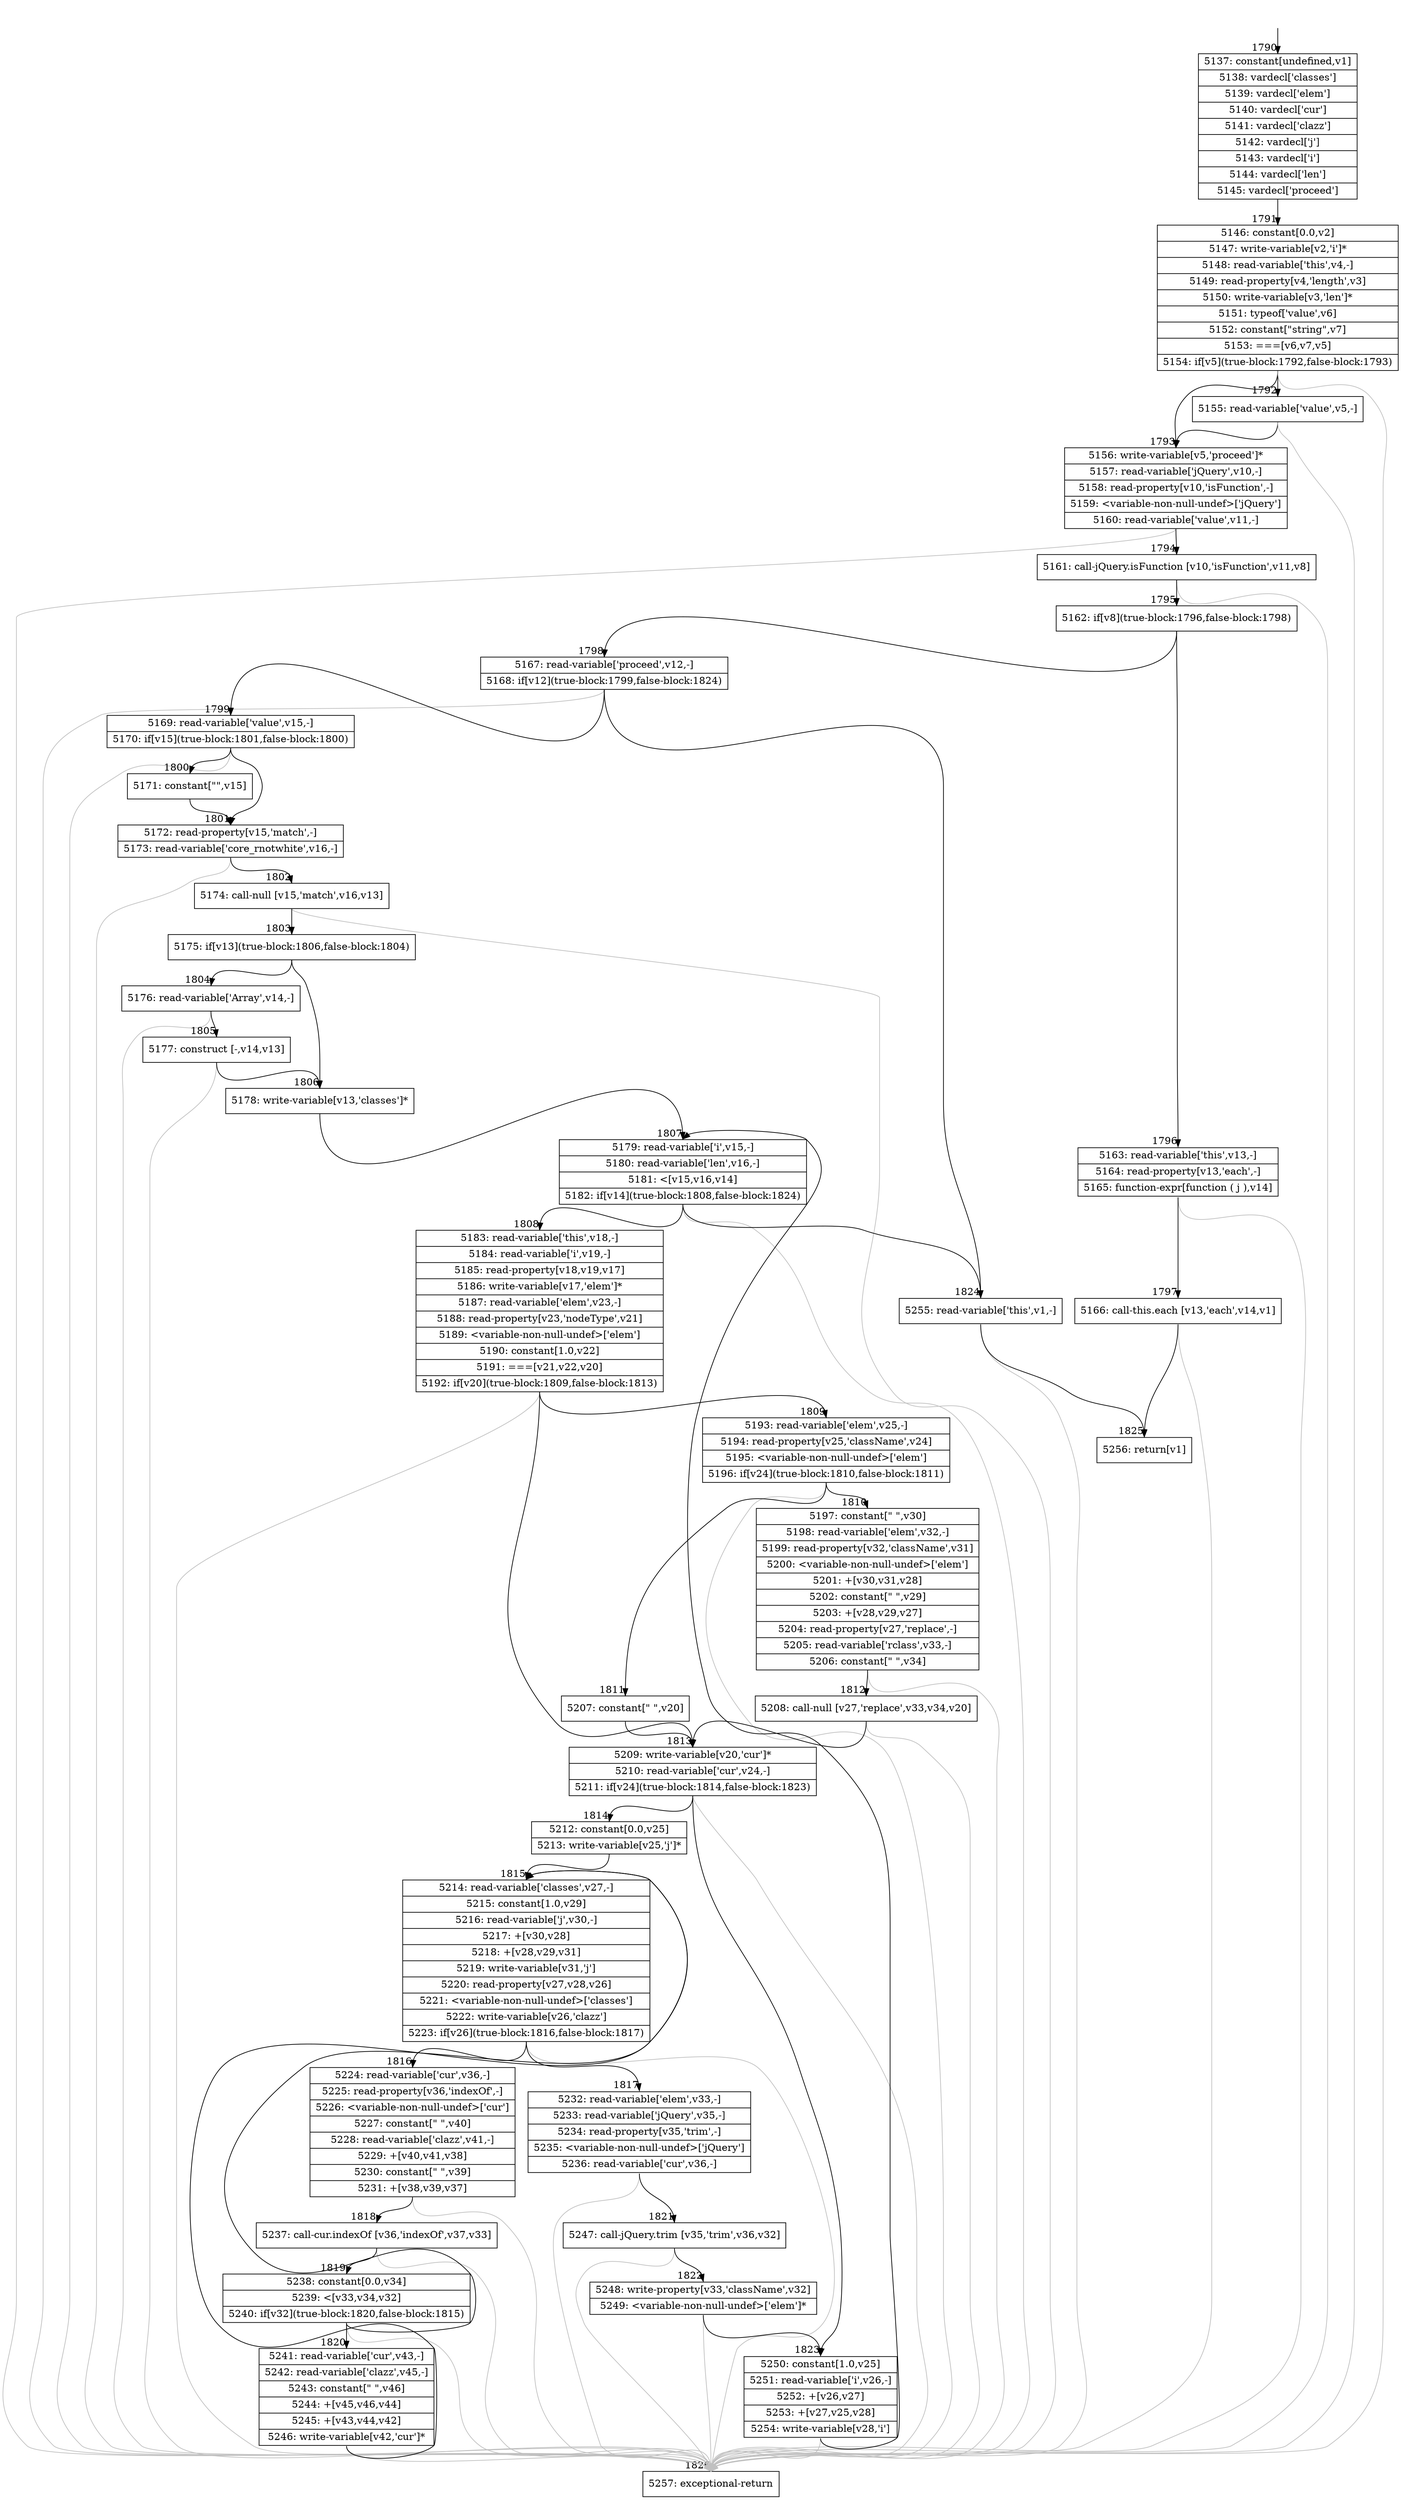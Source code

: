 digraph {
rankdir="TD"
BB_entry129[shape=none,label=""];
BB_entry129 -> BB1790 [tailport=s, headport=n, headlabel="    1790"]
BB1790 [shape=record label="{5137: constant[undefined,v1]|5138: vardecl['classes']|5139: vardecl['elem']|5140: vardecl['cur']|5141: vardecl['clazz']|5142: vardecl['j']|5143: vardecl['i']|5144: vardecl['len']|5145: vardecl['proceed']}" ] 
BB1790 -> BB1791 [tailport=s, headport=n, headlabel="      1791"]
BB1791 [shape=record label="{5146: constant[0.0,v2]|5147: write-variable[v2,'i']*|5148: read-variable['this',v4,-]|5149: read-property[v4,'length',v3]|5150: write-variable[v3,'len']*|5151: typeof['value',v6]|5152: constant[\"string\",v7]|5153: ===[v6,v7,v5]|5154: if[v5](true-block:1792,false-block:1793)}" ] 
BB1791 -> BB1793 [tailport=s, headport=n, headlabel="      1793"]
BB1791 -> BB1792 [tailport=s, headport=n, headlabel="      1792"]
BB1791 -> BB1826 [tailport=s, headport=n, color=gray, headlabel="      1826"]
BB1792 [shape=record label="{5155: read-variable['value',v5,-]}" ] 
BB1792 -> BB1793 [tailport=s, headport=n]
BB1792 -> BB1826 [tailport=s, headport=n, color=gray]
BB1793 [shape=record label="{5156: write-variable[v5,'proceed']*|5157: read-variable['jQuery',v10,-]|5158: read-property[v10,'isFunction',-]|5159: \<variable-non-null-undef\>['jQuery']|5160: read-variable['value',v11,-]}" ] 
BB1793 -> BB1794 [tailport=s, headport=n, headlabel="      1794"]
BB1793 -> BB1826 [tailport=s, headport=n, color=gray]
BB1794 [shape=record label="{5161: call-jQuery.isFunction [v10,'isFunction',v11,v8]}" ] 
BB1794 -> BB1795 [tailport=s, headport=n, headlabel="      1795"]
BB1794 -> BB1826 [tailport=s, headport=n, color=gray]
BB1795 [shape=record label="{5162: if[v8](true-block:1796,false-block:1798)}" ] 
BB1795 -> BB1796 [tailport=s, headport=n, headlabel="      1796"]
BB1795 -> BB1798 [tailport=s, headport=n, headlabel="      1798"]
BB1796 [shape=record label="{5163: read-variable['this',v13,-]|5164: read-property[v13,'each',-]|5165: function-expr[function ( j ),v14]}" ] 
BB1796 -> BB1797 [tailport=s, headport=n, headlabel="      1797"]
BB1796 -> BB1826 [tailport=s, headport=n, color=gray]
BB1797 [shape=record label="{5166: call-this.each [v13,'each',v14,v1]}" ] 
BB1797 -> BB1825 [tailport=s, headport=n, headlabel="      1825"]
BB1797 -> BB1826 [tailport=s, headport=n, color=gray]
BB1798 [shape=record label="{5167: read-variable['proceed',v12,-]|5168: if[v12](true-block:1799,false-block:1824)}" ] 
BB1798 -> BB1799 [tailport=s, headport=n, headlabel="      1799"]
BB1798 -> BB1824 [tailport=s, headport=n, headlabel="      1824"]
BB1798 -> BB1826 [tailport=s, headport=n, color=gray]
BB1799 [shape=record label="{5169: read-variable['value',v15,-]|5170: if[v15](true-block:1801,false-block:1800)}" ] 
BB1799 -> BB1801 [tailport=s, headport=n, headlabel="      1801"]
BB1799 -> BB1800 [tailport=s, headport=n, headlabel="      1800"]
BB1799 -> BB1826 [tailport=s, headport=n, color=gray]
BB1800 [shape=record label="{5171: constant[\"\",v15]}" ] 
BB1800 -> BB1801 [tailport=s, headport=n]
BB1801 [shape=record label="{5172: read-property[v15,'match',-]|5173: read-variable['core_rnotwhite',v16,-]}" ] 
BB1801 -> BB1802 [tailport=s, headport=n, headlabel="      1802"]
BB1801 -> BB1826 [tailport=s, headport=n, color=gray]
BB1802 [shape=record label="{5174: call-null [v15,'match',v16,v13]}" ] 
BB1802 -> BB1803 [tailport=s, headport=n, headlabel="      1803"]
BB1802 -> BB1826 [tailport=s, headport=n, color=gray]
BB1803 [shape=record label="{5175: if[v13](true-block:1806,false-block:1804)}" ] 
BB1803 -> BB1806 [tailport=s, headport=n, headlabel="      1806"]
BB1803 -> BB1804 [tailport=s, headport=n, headlabel="      1804"]
BB1804 [shape=record label="{5176: read-variable['Array',v14,-]}" ] 
BB1804 -> BB1805 [tailport=s, headport=n, headlabel="      1805"]
BB1804 -> BB1826 [tailport=s, headport=n, color=gray]
BB1805 [shape=record label="{5177: construct [-,v14,v13]}" ] 
BB1805 -> BB1806 [tailport=s, headport=n]
BB1805 -> BB1826 [tailport=s, headport=n, color=gray]
BB1806 [shape=record label="{5178: write-variable[v13,'classes']*}" ] 
BB1806 -> BB1807 [tailport=s, headport=n, headlabel="      1807"]
BB1807 [shape=record label="{5179: read-variable['i',v15,-]|5180: read-variable['len',v16,-]|5181: \<[v15,v16,v14]|5182: if[v14](true-block:1808,false-block:1824)}" ] 
BB1807 -> BB1808 [tailport=s, headport=n, headlabel="      1808"]
BB1807 -> BB1824 [tailport=s, headport=n]
BB1807 -> BB1826 [tailport=s, headport=n, color=gray]
BB1808 [shape=record label="{5183: read-variable['this',v18,-]|5184: read-variable['i',v19,-]|5185: read-property[v18,v19,v17]|5186: write-variable[v17,'elem']*|5187: read-variable['elem',v23,-]|5188: read-property[v23,'nodeType',v21]|5189: \<variable-non-null-undef\>['elem']|5190: constant[1.0,v22]|5191: ===[v21,v22,v20]|5192: if[v20](true-block:1809,false-block:1813)}" ] 
BB1808 -> BB1813 [tailport=s, headport=n, headlabel="      1813"]
BB1808 -> BB1809 [tailport=s, headport=n, headlabel="      1809"]
BB1808 -> BB1826 [tailport=s, headport=n, color=gray]
BB1809 [shape=record label="{5193: read-variable['elem',v25,-]|5194: read-property[v25,'className',v24]|5195: \<variable-non-null-undef\>['elem']|5196: if[v24](true-block:1810,false-block:1811)}" ] 
BB1809 -> BB1810 [tailport=s, headport=n, headlabel="      1810"]
BB1809 -> BB1811 [tailport=s, headport=n, headlabel="      1811"]
BB1809 -> BB1826 [tailport=s, headport=n, color=gray]
BB1810 [shape=record label="{5197: constant[\" \",v30]|5198: read-variable['elem',v32,-]|5199: read-property[v32,'className',v31]|5200: \<variable-non-null-undef\>['elem']|5201: +[v30,v31,v28]|5202: constant[\" \",v29]|5203: +[v28,v29,v27]|5204: read-property[v27,'replace',-]|5205: read-variable['rclass',v33,-]|5206: constant[\" \",v34]}" ] 
BB1810 -> BB1812 [tailport=s, headport=n, headlabel="      1812"]
BB1810 -> BB1826 [tailport=s, headport=n, color=gray]
BB1811 [shape=record label="{5207: constant[\" \",v20]}" ] 
BB1811 -> BB1813 [tailport=s, headport=n]
BB1812 [shape=record label="{5208: call-null [v27,'replace',v33,v34,v20]}" ] 
BB1812 -> BB1813 [tailport=s, headport=n]
BB1812 -> BB1826 [tailport=s, headport=n, color=gray]
BB1813 [shape=record label="{5209: write-variable[v20,'cur']*|5210: read-variable['cur',v24,-]|5211: if[v24](true-block:1814,false-block:1823)}" ] 
BB1813 -> BB1814 [tailport=s, headport=n, headlabel="      1814"]
BB1813 -> BB1823 [tailport=s, headport=n, headlabel="      1823"]
BB1813 -> BB1826 [tailport=s, headport=n, color=gray]
BB1814 [shape=record label="{5212: constant[0.0,v25]|5213: write-variable[v25,'j']*}" ] 
BB1814 -> BB1815 [tailport=s, headport=n, headlabel="      1815"]
BB1815 [shape=record label="{5214: read-variable['classes',v27,-]|5215: constant[1.0,v29]|5216: read-variable['j',v30,-]|5217: +[v30,v28]|5218: +[v28,v29,v31]|5219: write-variable[v31,'j']|5220: read-property[v27,v28,v26]|5221: \<variable-non-null-undef\>['classes']|5222: write-variable[v26,'clazz']|5223: if[v26](true-block:1816,false-block:1817)}" ] 
BB1815 -> BB1816 [tailport=s, headport=n, headlabel="      1816"]
BB1815 -> BB1817 [tailport=s, headport=n, headlabel="      1817"]
BB1815 -> BB1826 [tailport=s, headport=n, color=gray]
BB1816 [shape=record label="{5224: read-variable['cur',v36,-]|5225: read-property[v36,'indexOf',-]|5226: \<variable-non-null-undef\>['cur']|5227: constant[\" \",v40]|5228: read-variable['clazz',v41,-]|5229: +[v40,v41,v38]|5230: constant[\" \",v39]|5231: +[v38,v39,v37]}" ] 
BB1816 -> BB1818 [tailport=s, headport=n, headlabel="      1818"]
BB1816 -> BB1826 [tailport=s, headport=n, color=gray]
BB1817 [shape=record label="{5232: read-variable['elem',v33,-]|5233: read-variable['jQuery',v35,-]|5234: read-property[v35,'trim',-]|5235: \<variable-non-null-undef\>['jQuery']|5236: read-variable['cur',v36,-]}" ] 
BB1817 -> BB1821 [tailport=s, headport=n, headlabel="      1821"]
BB1817 -> BB1826 [tailport=s, headport=n, color=gray]
BB1818 [shape=record label="{5237: call-cur.indexOf [v36,'indexOf',v37,v33]}" ] 
BB1818 -> BB1819 [tailport=s, headport=n, headlabel="      1819"]
BB1818 -> BB1826 [tailport=s, headport=n, color=gray]
BB1819 [shape=record label="{5238: constant[0.0,v34]|5239: \<[v33,v34,v32]|5240: if[v32](true-block:1820,false-block:1815)}" ] 
BB1819 -> BB1820 [tailport=s, headport=n, headlabel="      1820"]
BB1819 -> BB1815 [tailport=s, headport=n]
BB1819 -> BB1826 [tailport=s, headport=n, color=gray]
BB1820 [shape=record label="{5241: read-variable['cur',v43,-]|5242: read-variable['clazz',v45,-]|5243: constant[\" \",v46]|5244: +[v45,v46,v44]|5245: +[v43,v44,v42]|5246: write-variable[v42,'cur']*}" ] 
BB1820 -> BB1815 [tailport=s, headport=n]
BB1820 -> BB1826 [tailport=s, headport=n, color=gray]
BB1821 [shape=record label="{5247: call-jQuery.trim [v35,'trim',v36,v32]}" ] 
BB1821 -> BB1822 [tailport=s, headport=n, headlabel="      1822"]
BB1821 -> BB1826 [tailport=s, headport=n, color=gray]
BB1822 [shape=record label="{5248: write-property[v33,'className',v32]|5249: \<variable-non-null-undef\>['elem']*}" ] 
BB1822 -> BB1823 [tailport=s, headport=n]
BB1822 -> BB1826 [tailport=s, headport=n, color=gray]
BB1823 [shape=record label="{5250: constant[1.0,v25]|5251: read-variable['i',v26,-]|5252: +[v26,v27]|5253: +[v27,v25,v28]|5254: write-variable[v28,'i']}" ] 
BB1823 -> BB1807 [tailport=s, headport=n]
BB1823 -> BB1826 [tailport=s, headport=n, color=gray]
BB1824 [shape=record label="{5255: read-variable['this',v1,-]}" ] 
BB1824 -> BB1825 [tailport=s, headport=n]
BB1824 -> BB1826 [tailport=s, headport=n, color=gray]
BB1825 [shape=record label="{5256: return[v1]}" ] 
BB1826 [shape=record label="{5257: exceptional-return}" ] 
//#$~ 2107
}
